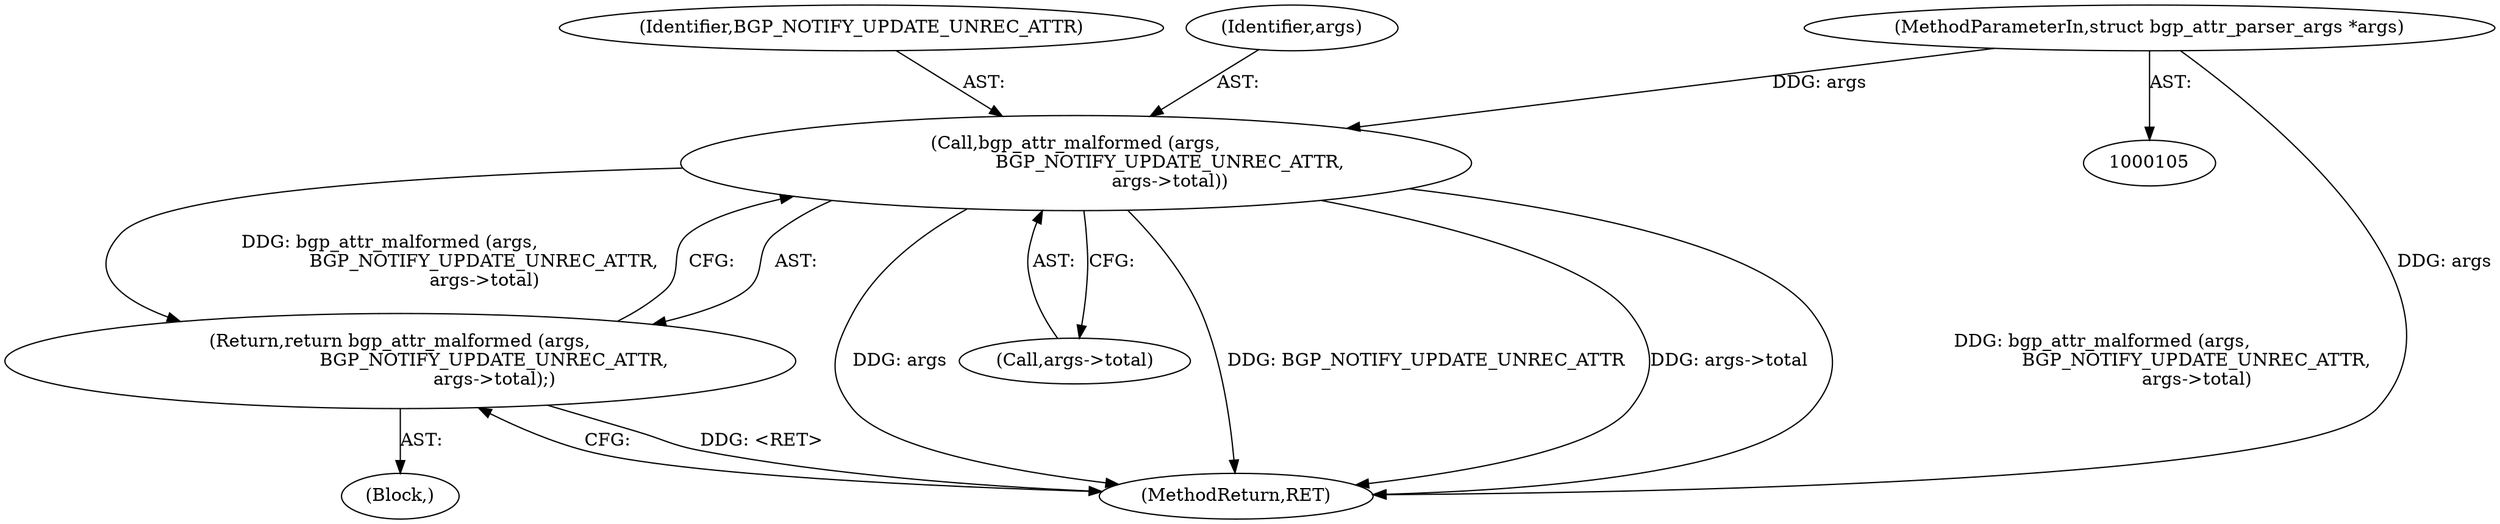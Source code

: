 digraph "0_savannah_8794e8d229dc9fe29ea31424883433d4880ef408@pointer" {
"1000106" [label="(MethodParameterIn,struct bgp_attr_parser_args *args)"];
"1000184" [label="(Call,bgp_attr_malformed (args,\n                                 BGP_NOTIFY_UPDATE_UNREC_ATTR,\n                                 args->total))"];
"1000183" [label="(Return,return bgp_attr_malformed (args,\n                                 BGP_NOTIFY_UPDATE_UNREC_ATTR,\n                                 args->total);)"];
"1000186" [label="(Identifier,BGP_NOTIFY_UPDATE_UNREC_ATTR)"];
"1000184" [label="(Call,bgp_attr_malformed (args,\n                                 BGP_NOTIFY_UPDATE_UNREC_ATTR,\n                                 args->total))"];
"1000185" [label="(Identifier,args)"];
"1000106" [label="(MethodParameterIn,struct bgp_attr_parser_args *args)"];
"1000187" [label="(Call,args->total)"];
"1000183" [label="(Return,return bgp_attr_malformed (args,\n                                 BGP_NOTIFY_UPDATE_UNREC_ATTR,\n                                 args->total);)"];
"1000182" [label="(Block,)"];
"1000265" [label="(MethodReturn,RET)"];
"1000106" -> "1000105"  [label="AST: "];
"1000106" -> "1000265"  [label="DDG: args"];
"1000106" -> "1000184"  [label="DDG: args"];
"1000184" -> "1000183"  [label="AST: "];
"1000184" -> "1000187"  [label="CFG: "];
"1000185" -> "1000184"  [label="AST: "];
"1000186" -> "1000184"  [label="AST: "];
"1000187" -> "1000184"  [label="AST: "];
"1000183" -> "1000184"  [label="CFG: "];
"1000184" -> "1000265"  [label="DDG: args"];
"1000184" -> "1000265"  [label="DDG: BGP_NOTIFY_UPDATE_UNREC_ATTR"];
"1000184" -> "1000265"  [label="DDG: args->total"];
"1000184" -> "1000265"  [label="DDG: bgp_attr_malformed (args,\n                                 BGP_NOTIFY_UPDATE_UNREC_ATTR,\n                                 args->total)"];
"1000184" -> "1000183"  [label="DDG: bgp_attr_malformed (args,\n                                 BGP_NOTIFY_UPDATE_UNREC_ATTR,\n                                 args->total)"];
"1000183" -> "1000182"  [label="AST: "];
"1000265" -> "1000183"  [label="CFG: "];
"1000183" -> "1000265"  [label="DDG: <RET>"];
}
